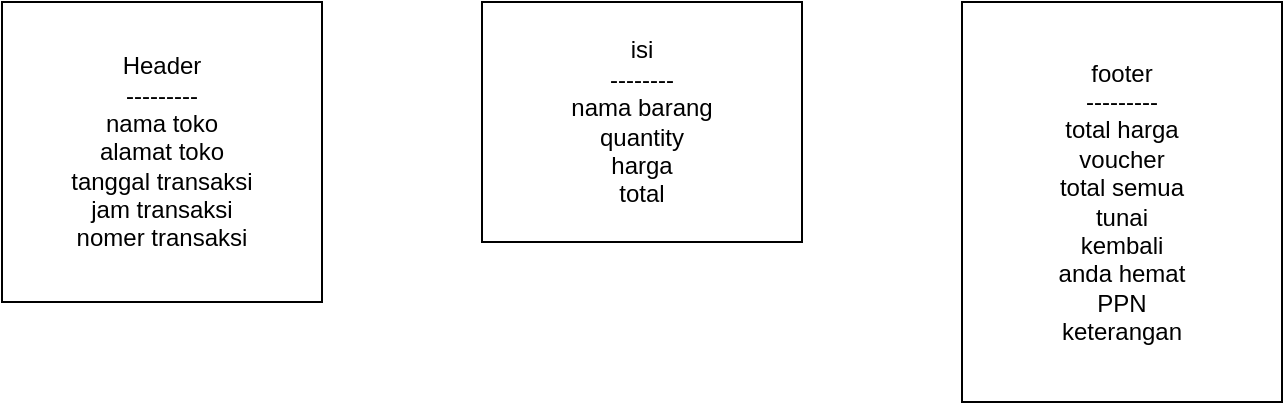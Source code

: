 <mxfile version="15.1.1" type="device"><diagram id="9PkgfQMdzuyvKhS7rVpv" name="Page-1"><mxGraphModel dx="868" dy="488" grid="1" gridSize="10" guides="1" tooltips="1" connect="1" arrows="1" fold="1" page="1" pageScale="1" pageWidth="827" pageHeight="1169" math="0" shadow="0"><root><mxCell id="0"/><mxCell id="1" parent="0"/><mxCell id="CIADPQW_HKB03-1VlOnG-1" value="Header&lt;br&gt;---------&lt;br&gt;nama toko&lt;br&gt;alamat toko&lt;br&gt;tanggal transaksi&lt;br&gt;jam transaksi&lt;br&gt;nomer transaksi" style="rounded=0;whiteSpace=wrap;html=1;" parent="1" vertex="1"><mxGeometry x="80" y="40" width="160" height="150" as="geometry"/></mxCell><mxCell id="CIADPQW_HKB03-1VlOnG-2" value="isi&lt;br&gt;--------&lt;br&gt;nama barang&lt;br&gt;quantity&lt;br&gt;harga&lt;br&gt;total" style="rounded=0;whiteSpace=wrap;html=1;" parent="1" vertex="1"><mxGeometry x="320" y="40" width="160" height="120" as="geometry"/></mxCell><mxCell id="CIADPQW_HKB03-1VlOnG-3" value="footer&lt;br&gt;---------&lt;br&gt;total harga&lt;br&gt;voucher&lt;br&gt;total semua&lt;br&gt;tunai&lt;br&gt;kembali&lt;br&gt;anda hemat&lt;br&gt;PPN&lt;br&gt;keterangan" style="rounded=0;whiteSpace=wrap;html=1;" parent="1" vertex="1"><mxGeometry x="560" y="40" width="160" height="200" as="geometry"/></mxCell></root></mxGraphModel></diagram></mxfile>